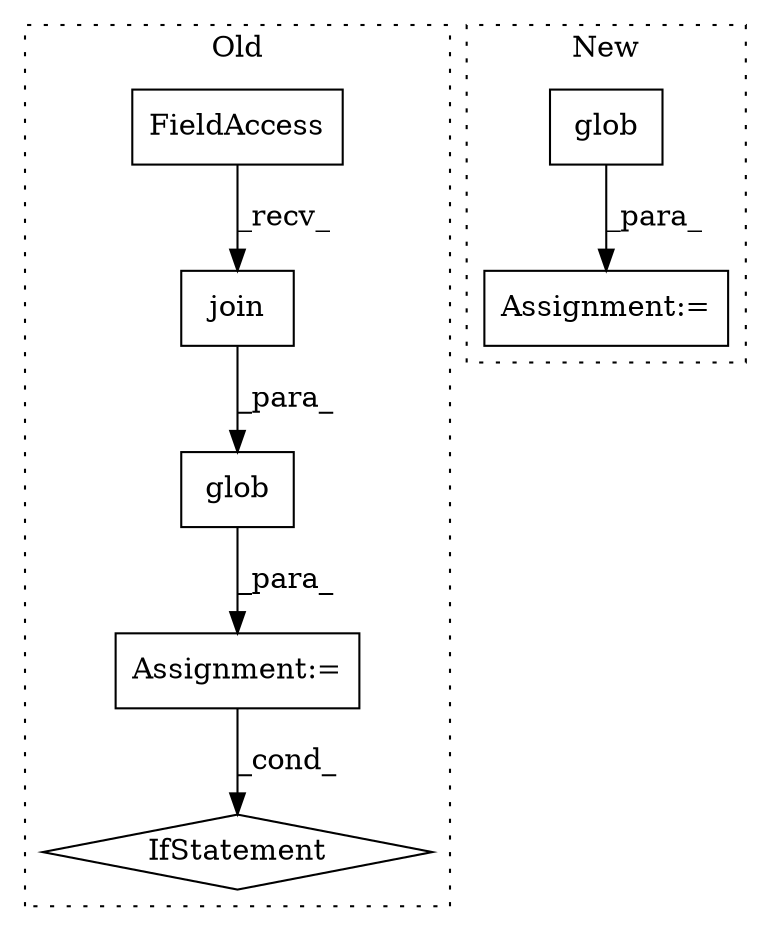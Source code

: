 digraph G {
subgraph cluster0 {
1 [label="IfStatement" a="25" s="8774,8825" l="4,2" shape="diamond"];
4 [label="Assignment:=" a="7" s="8545" l="1" shape="box"];
5 [label="join" a="32" s="8564,8627" l="5,1" shape="box"];
6 [label="glob" a="32" s="8551,8628" l="5,1" shape="box"];
7 [label="FieldAccess" a="22" s="8556" l="7" shape="box"];
label = "Old";
style="dotted";
}
subgraph cluster1 {
2 [label="glob" a="32" s="7659,7689" l="5,1" shape="box"];
3 [label="Assignment:=" a="7" s="7653" l="1" shape="box"];
label = "New";
style="dotted";
}
2 -> 3 [label="_para_"];
4 -> 1 [label="_cond_"];
5 -> 6 [label="_para_"];
6 -> 4 [label="_para_"];
7 -> 5 [label="_recv_"];
}